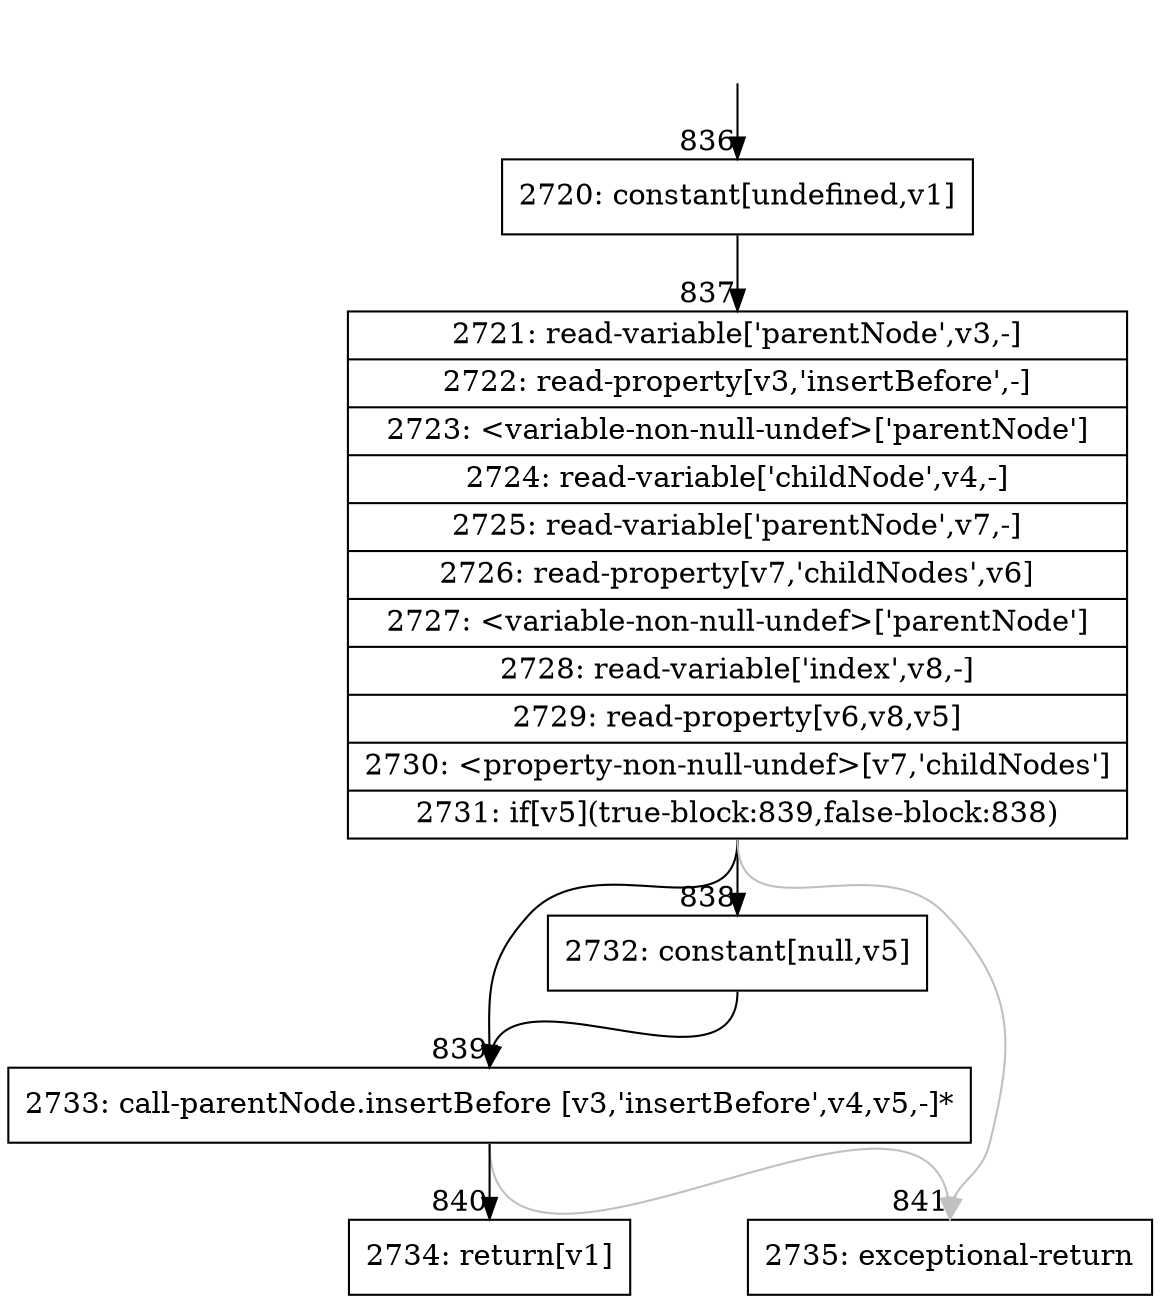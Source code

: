 digraph {
rankdir="TD"
BB_entry63[shape=none,label=""];
BB_entry63 -> BB836 [tailport=s, headport=n, headlabel="    836"]
BB836 [shape=record label="{2720: constant[undefined,v1]}" ] 
BB836 -> BB837 [tailport=s, headport=n, headlabel="      837"]
BB837 [shape=record label="{2721: read-variable['parentNode',v3,-]|2722: read-property[v3,'insertBefore',-]|2723: \<variable-non-null-undef\>['parentNode']|2724: read-variable['childNode',v4,-]|2725: read-variable['parentNode',v7,-]|2726: read-property[v7,'childNodes',v6]|2727: \<variable-non-null-undef\>['parentNode']|2728: read-variable['index',v8,-]|2729: read-property[v6,v8,v5]|2730: \<property-non-null-undef\>[v7,'childNodes']|2731: if[v5](true-block:839,false-block:838)}" ] 
BB837 -> BB839 [tailport=s, headport=n, headlabel="      839"]
BB837 -> BB838 [tailport=s, headport=n, headlabel="      838"]
BB837 -> BB841 [tailport=s, headport=n, color=gray, headlabel="      841"]
BB838 [shape=record label="{2732: constant[null,v5]}" ] 
BB838 -> BB839 [tailport=s, headport=n]
BB839 [shape=record label="{2733: call-parentNode.insertBefore [v3,'insertBefore',v4,v5,-]*}" ] 
BB839 -> BB840 [tailport=s, headport=n, headlabel="      840"]
BB839 -> BB841 [tailport=s, headport=n, color=gray]
BB840 [shape=record label="{2734: return[v1]}" ] 
BB841 [shape=record label="{2735: exceptional-return}" ] 
//#$~ 1522
}
